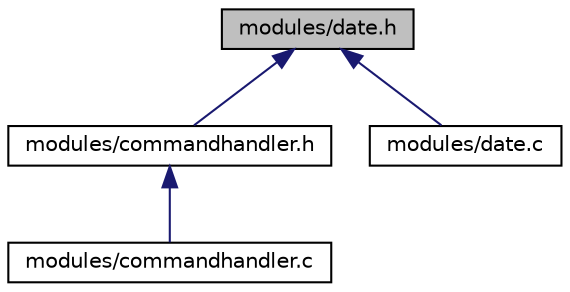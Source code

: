digraph "modules/date.h"
{
  edge [fontname="Helvetica",fontsize="10",labelfontname="Helvetica",labelfontsize="10"];
  node [fontname="Helvetica",fontsize="10",shape=record];
  Node1 [label="modules/date.h",height=0.2,width=0.4,color="black", fillcolor="grey75", style="filled", fontcolor="black"];
  Node1 -> Node2 [dir="back",color="midnightblue",fontsize="10",style="solid",fontname="Helvetica"];
  Node2 [label="modules/commandhandler.h",height=0.2,width=0.4,color="black", fillcolor="white", style="filled",URL="$commandhandler_8h.html"];
  Node2 -> Node3 [dir="back",color="midnightblue",fontsize="10",style="solid",fontname="Helvetica"];
  Node3 [label="modules/commandhandler.c",height=0.2,width=0.4,color="black", fillcolor="white", style="filled",URL="$commandhandler_8c.html"];
  Node1 -> Node4 [dir="back",color="midnightblue",fontsize="10",style="solid",fontname="Helvetica"];
  Node4 [label="modules/date.c",height=0.2,width=0.4,color="black", fillcolor="white", style="filled",URL="$date_8c.html"];
}
